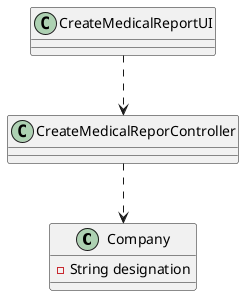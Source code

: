 @startuml

class Company{
-String designation

}

class CreateMedicalReportUI{

}

class CreateMedicalReporController{

}

CreateMedicalReportUI ..> CreateMedicalReporController
CreateMedicalReporController ..> Company

@enduml